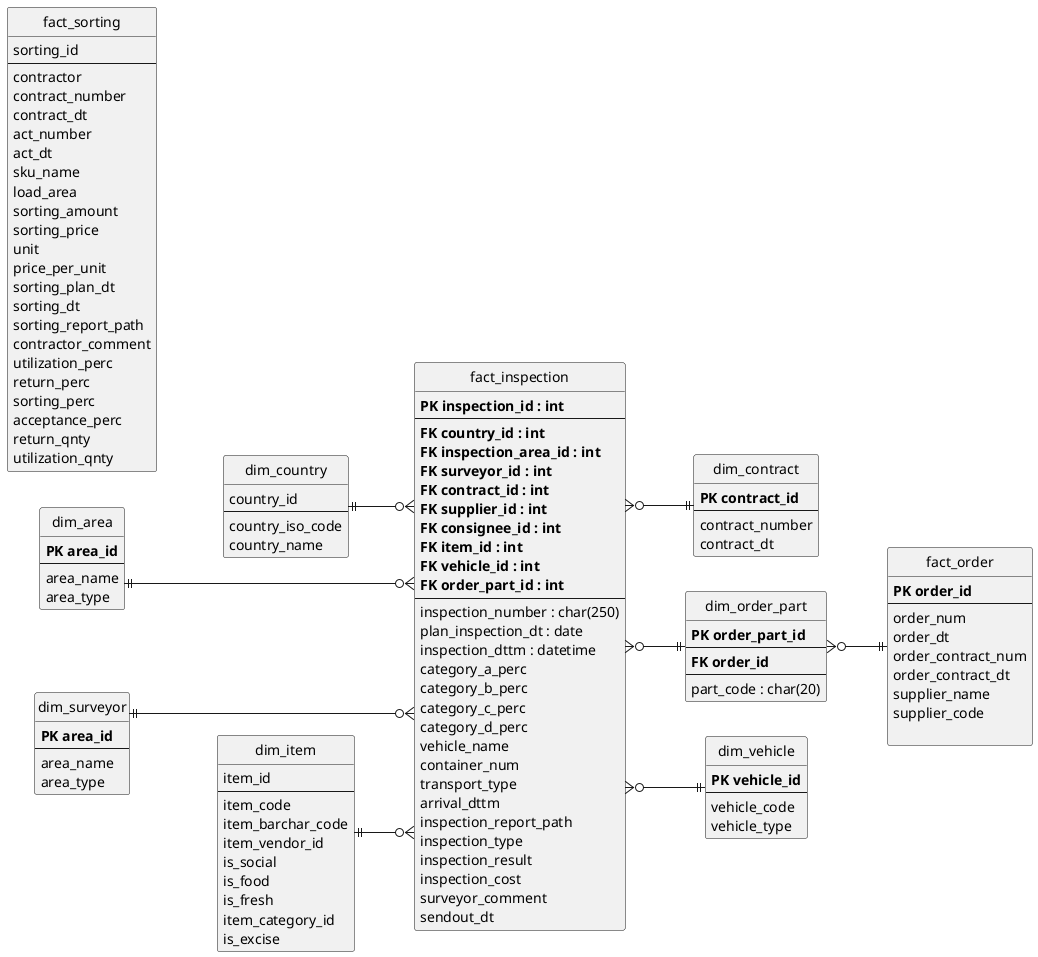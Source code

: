 @startuml name "inspection dimensional modelling"
' hide the spot
hide circle

left to right direction

' avoid problems with angled crows feet
skinparam linetype ortho

entity fact_inspection {
    **PK inspection_id : int**
    --
    **FK country_id : int**
    **FK inspection_area_id : int**
    **FK surveyor_id : int**
    **FK contract_id : int**
    **FK supplier_id : int**
    **FK consignee_id : int**
    **FK item_id : int**
    **FK vehicle_id : int**
    **FK order_part_id : int**
    --
    inspection_number : char(250)
    plan_inspection_dt : date
    inspection_dttm : datetime
    category_a_perc
    category_b_perc
    category_c_perc
    category_d_perc
    vehicle_name
    container_num
    transport_type
    arrival_dttm
    inspection_report_path
    inspection_type
    inspection_result
    inspection_cost
    surveyor_comment
    sendout_dt
}

entity dim_country {
    country_id
    --
    country_iso_code
    country_name
}

entity dim_item {
    item_id
    --
    item_code
    item_barchar_code
    item_vendor_id
    is_social
    is_food
    is_fresh
    item_category_id
    is_excise
}

entity dim_area {
    **PK area_id**
    --
    area_name
    area_type
}

entity dim_surveyor {
    **PK area_id**
    --
    area_name
    area_type
}

entity dim_contract {
    **PK contract_id**
    --
    contract_number
    contract_dt
}

entity fact_order {
    **PK order_id**
    --
    order_num
    order_dt
    order_contract_num
    order_contract_dt
    supplier_name
    supplier_code

}

entity dim_order_part {
    **PK order_part_id**
    --
    **FK order_id**
    --
    part_code : char(20)
}

entity dim_vehicle {
    **PK vehicle_id**
    --
    vehicle_code
    vehicle_type
}

entity fact_sorting {
    sorting_id
    --
    contractor
    contract_number
    contract_dt
    act_number
    act_dt
    sku_name
    load_area
    sorting_amount
    sorting_price
    unit
    price_per_unit
    sorting_plan_dt
    sorting_dt
    sorting_report_path
    contractor_comment
    utilization_perc
    return_perc
    sorting_perc
    acceptance_perc
    return_qnty
    utilization_qnty
}

dim_area ||..[hidden]|| dim_country
dim_surveyor ||..[hidden]|| dim_item
dim_country ||-down[hidden]|| dim_item
dim_area ||--o{ fact_inspection
dim_country ||--o{ fact_inspection
dim_item ||--o{ fact_inspection
dim_surveyor ||--o{ fact_inspection
fact_inspection }o--|| dim_contract
fact_inspection }o--|| dim_order_part
fact_inspection }o--|| dim_vehicle
dim_order_part }o--|| fact_order

@enduml
